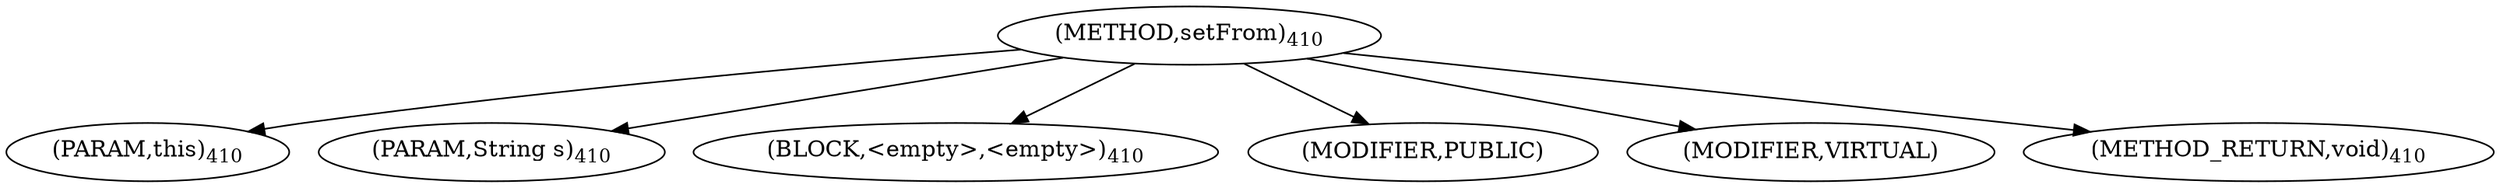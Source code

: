 digraph "setFrom" {  
"1026" [label = <(METHOD,setFrom)<SUB>410</SUB>> ]
"1027" [label = <(PARAM,this)<SUB>410</SUB>> ]
"1028" [label = <(PARAM,String s)<SUB>410</SUB>> ]
"1029" [label = <(BLOCK,&lt;empty&gt;,&lt;empty&gt;)<SUB>410</SUB>> ]
"1030" [label = <(MODIFIER,PUBLIC)> ]
"1031" [label = <(MODIFIER,VIRTUAL)> ]
"1032" [label = <(METHOD_RETURN,void)<SUB>410</SUB>> ]
  "1026" -> "1027" 
  "1026" -> "1028" 
  "1026" -> "1029" 
  "1026" -> "1030" 
  "1026" -> "1031" 
  "1026" -> "1032" 
}
